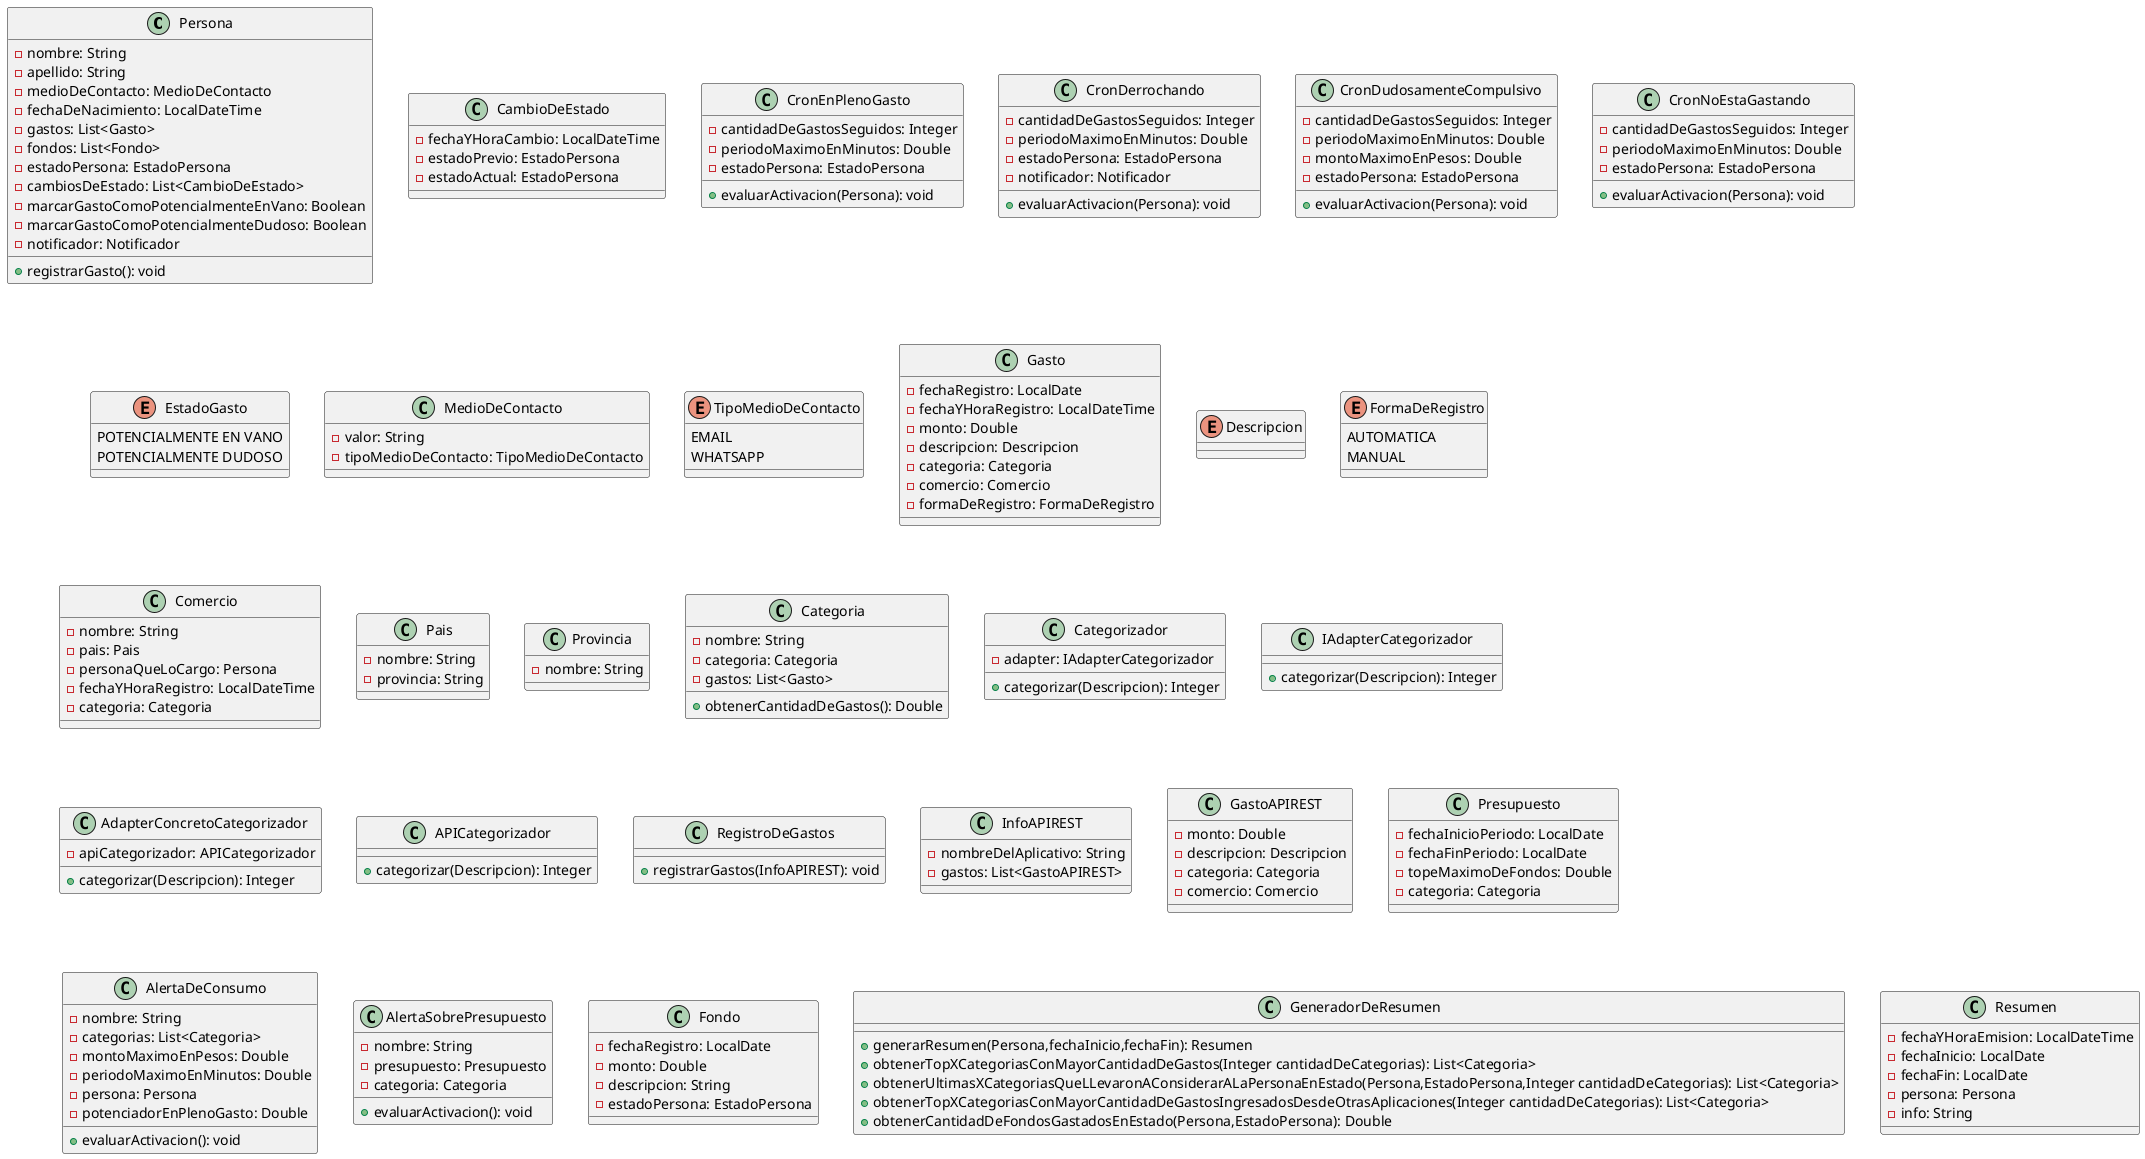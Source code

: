 @startuml

class Persona{
 -nombre: String
 -apellido: String
 -medioDeContacto: MedioDeContacto
 -fechaDeNacimiento: LocalDateTime
 -gastos: List<Gasto>
 -fondos: List<Fondo>
 -estadoPersona: EstadoPersona
 -cambiosDeEstado: List<CambioDeEstado>
 -marcarGastoComoPotencialmenteEnVano: Boolean
 -marcarGastoComoPotencialmenteDudoso: Boolean
 -notificador: Notificador
 +registrarGasto(): void
}

class CambioDeEstado{
 -fechaYHoraCambio: LocalDateTime
 -estadoPrevio: EstadoPersona
 -estadoActual: EstadoPersona
}

class CronEnPlenoGasto{
 -cantidadDeGastosSeguidos: Integer
 -periodoMaximoEnMinutos: Double
 -estadoPersona: EstadoPersona
 +evaluarActivacion(Persona): void
}

class CronDerrochando{
 -cantidadDeGastosSeguidos: Integer
 -periodoMaximoEnMinutos: Double
 -estadoPersona: EstadoPersona
 -notificador: Notificador
 +evaluarActivacion(Persona): void
}

class CronDudosamenteCompulsivo{
 -cantidadDeGastosSeguidos: Integer
 -periodoMaximoEnMinutos: Double
 -montoMaximoEnPesos: Double
 -estadoPersona: EstadoPersona
 +evaluarActivacion(Persona): void
}

class CronNoEstaGastando{
 -cantidadDeGastosSeguidos: Integer
 -periodoMaximoEnMinutos: Double
 -estadoPersona: EstadoPersona
 +evaluarActivacion(Persona): void
}

enum EstadoGasto{
 POTENCIALMENTE EN VANO
 POTENCIALMENTE DUDOSO
}

class MedioDeContacto{
 -valor: String
 -tipoMedioDeContacto: TipoMedioDeContacto
}

enum TipoMedioDeContacto{
 EMAIL
 WHATSAPP
}

class Gasto{
 -fechaRegistro: LocalDate
 -fechaYHoraRegistro: LocalDateTime
 -monto: Double
 -descripcion: Descripcion
 -categoria: Categoria
 -comercio: Comercio
 -formaDeRegistro: FormaDeRegistro
}

enum Descripcion{
}

enum FormaDeRegistro{
 AUTOMATICA
 MANUAL
}

class Comercio{
 -nombre: String
 -pais: Pais
 -personaQueLoCargo: Persona
 -fechaYHoraRegistro: LocalDateTime
 -categoria: Categoria
}

class Pais{
 -nombre: String
 -provincia: String
}

class Provincia{
 -nombre: String
}

class Categoria{
 -nombre: String
 -categoria: Categoria
 -gastos: List<Gasto>
 +obtenerCantidadDeGastos(): Double
}

class Categorizador{
 -adapter: IAdapterCategorizador
 +categorizar(Descripcion): Integer
}

class IAdapterCategorizador{
 +categorizar(Descripcion): Integer
}

class AdapterConcretoCategorizador{
 -apiCategorizador: APICategorizador
 +categorizar(Descripcion): Integer
}

class APICategorizador{
 +categorizar(Descripcion): Integer
}

class RegistroDeGastos{
 +registrarGastos(InfoAPIREST): void
}

class InfoAPIREST{
 -nombreDelAplicativo: String
 -gastos: List<GastoAPIREST>
}

class GastoAPIREST{
 -monto: Double
 -descripcion: Descripcion
 -categoria: Categoria
 -comercio: Comercio
}

class Presupuesto{
 -fechaInicioPeriodo: LocalDate
 -fechaFinPeriodo: LocalDate
 -topeMaximoDeFondos: Double
 -categoria: Categoria
}

class AlertaDeConsumo{
 -nombre: String
 -categorias: List<Categoria>
 -montoMaximoEnPesos: Double
 -periodoMaximoEnMinutos: Double
 -persona: Persona
 -potenciadorEnPlenoGasto: Double
 +evaluarActivacion(): void
}

class AlertaSobrePresupuesto{
 -nombre: String
 -presupuesto: Presupuesto
 -categoria: Categoria
 +evaluarActivacion(): void
}

class Fondo{
 -fechaRegistro: LocalDate
 -monto: Double
 -descripcion: String
 -estadoPersona: EstadoPersona
}

class GeneradorDeResumen{
 +generarResumen(Persona,fechaInicio,fechaFin): Resumen
 +obtenerTopXCategoriasConMayorCantidadDeGastos(Integer cantidadDeCategorias): List<Categoria>
 +obtenerUltimasXCategoriasQueLLevaronAConsiderarALaPersonaEnEstado(Persona,EstadoPersona,Integer cantidadDeCategorias): List<Categoria>
 +obtenerTopXCategoriasConMayorCantidadDeGastosIngresadosDesdeOtrasAplicaciones(Integer cantidadDeCategorias): List<Categoria>
 +obtenerCantidadDeFondosGastadosEnEstado(Persona,EstadoPersona): Double
}

class Resumen{
 -fechaYHoraEmision: LocalDateTime
 -fechaInicio: LocalDate
 -fechaFin: LocalDate
 -persona: Persona
 -info: String
}

@enduml